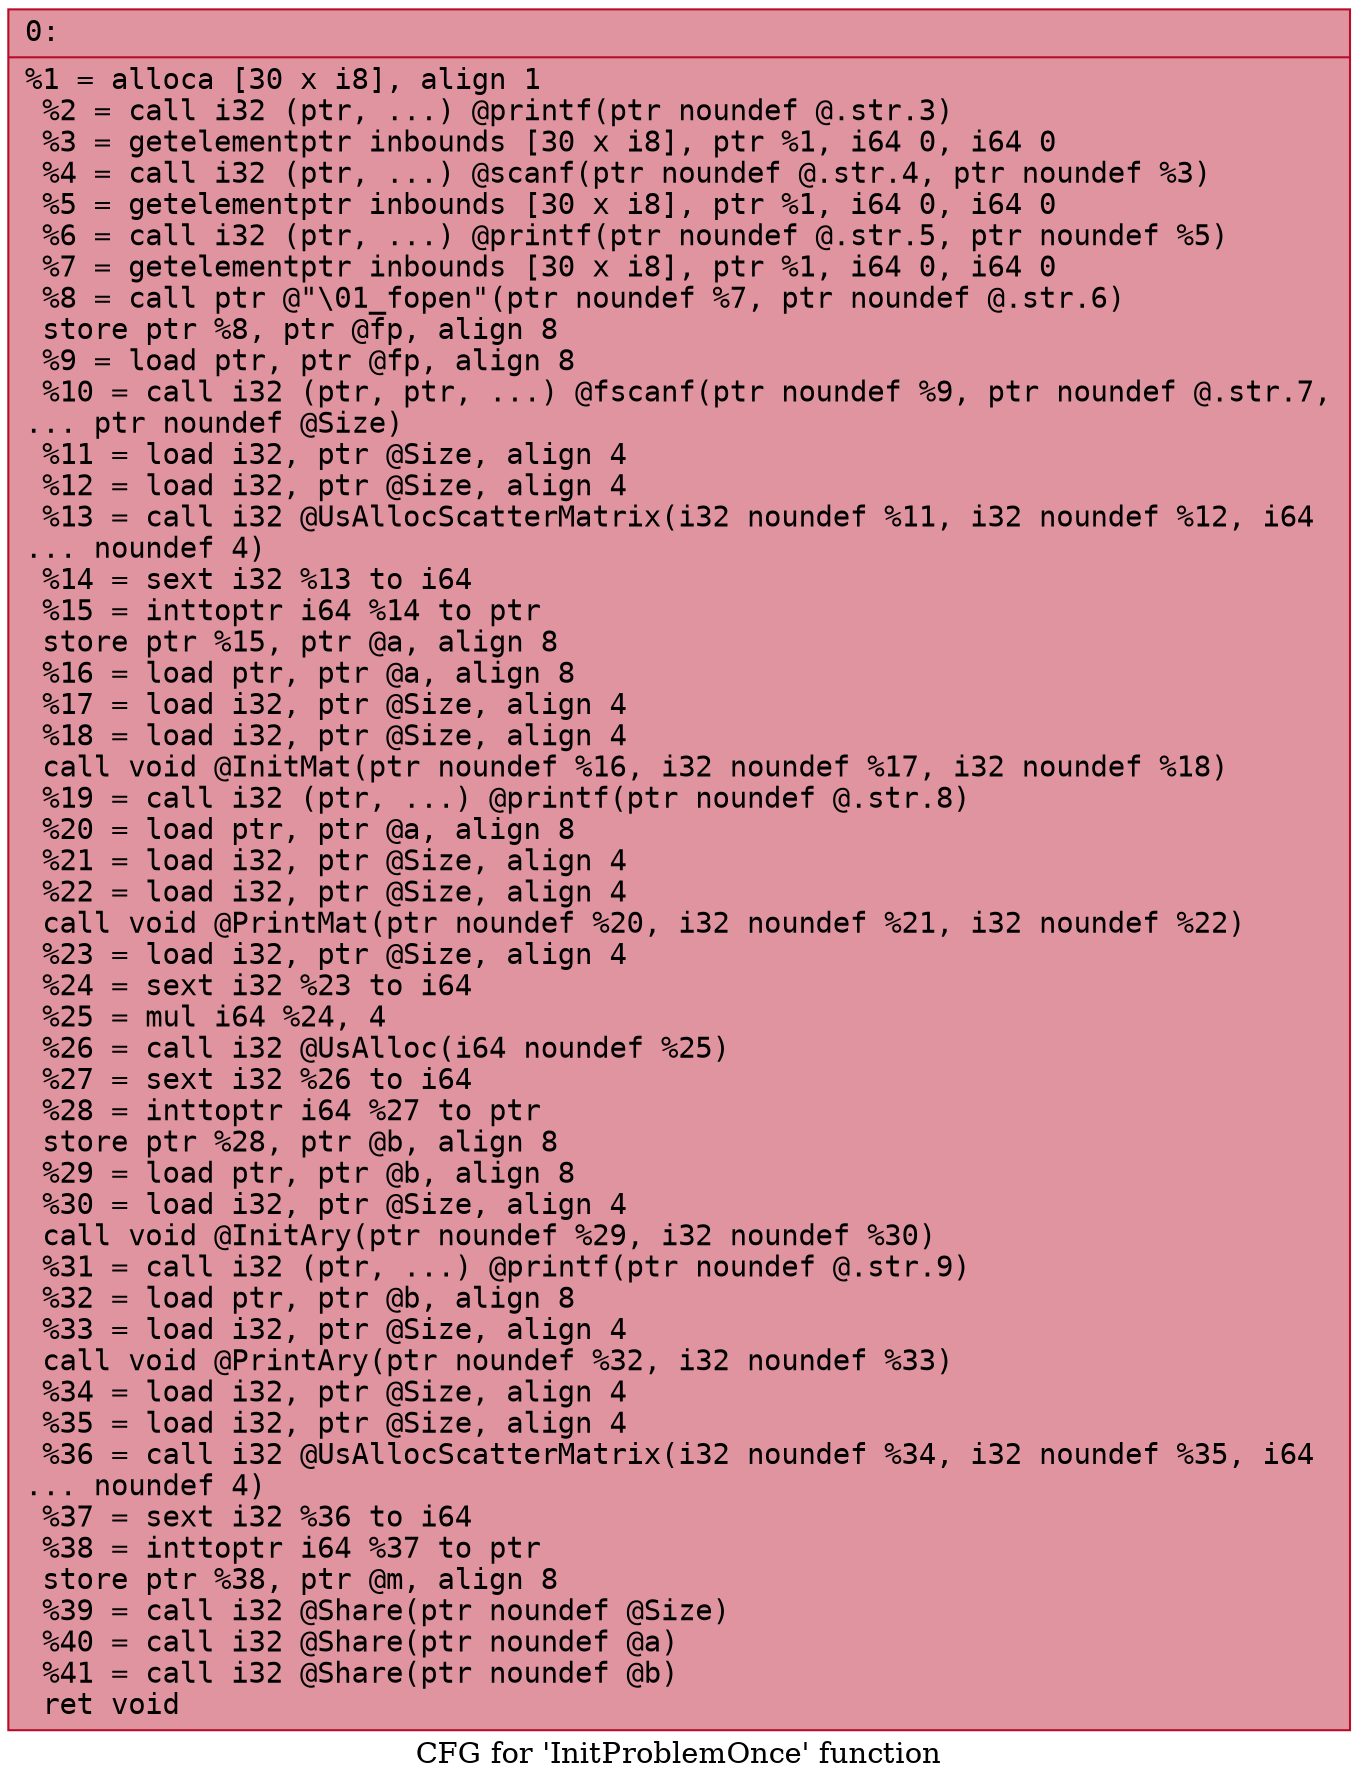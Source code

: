 digraph "CFG for 'InitProblemOnce' function" {
	label="CFG for 'InitProblemOnce' function";

	Node0x600002e32120 [shape=record,color="#b70d28ff", style=filled, fillcolor="#b70d2870" fontname="Courier",label="{0:\l|  %1 = alloca [30 x i8], align 1\l  %2 = call i32 (ptr, ...) @printf(ptr noundef @.str.3)\l  %3 = getelementptr inbounds [30 x i8], ptr %1, i64 0, i64 0\l  %4 = call i32 (ptr, ...) @scanf(ptr noundef @.str.4, ptr noundef %3)\l  %5 = getelementptr inbounds [30 x i8], ptr %1, i64 0, i64 0\l  %6 = call i32 (ptr, ...) @printf(ptr noundef @.str.5, ptr noundef %5)\l  %7 = getelementptr inbounds [30 x i8], ptr %1, i64 0, i64 0\l  %8 = call ptr @\"\\01_fopen\"(ptr noundef %7, ptr noundef @.str.6)\l  store ptr %8, ptr @fp, align 8\l  %9 = load ptr, ptr @fp, align 8\l  %10 = call i32 (ptr, ptr, ...) @fscanf(ptr noundef %9, ptr noundef @.str.7,\l... ptr noundef @Size)\l  %11 = load i32, ptr @Size, align 4\l  %12 = load i32, ptr @Size, align 4\l  %13 = call i32 @UsAllocScatterMatrix(i32 noundef %11, i32 noundef %12, i64\l... noundef 4)\l  %14 = sext i32 %13 to i64\l  %15 = inttoptr i64 %14 to ptr\l  store ptr %15, ptr @a, align 8\l  %16 = load ptr, ptr @a, align 8\l  %17 = load i32, ptr @Size, align 4\l  %18 = load i32, ptr @Size, align 4\l  call void @InitMat(ptr noundef %16, i32 noundef %17, i32 noundef %18)\l  %19 = call i32 (ptr, ...) @printf(ptr noundef @.str.8)\l  %20 = load ptr, ptr @a, align 8\l  %21 = load i32, ptr @Size, align 4\l  %22 = load i32, ptr @Size, align 4\l  call void @PrintMat(ptr noundef %20, i32 noundef %21, i32 noundef %22)\l  %23 = load i32, ptr @Size, align 4\l  %24 = sext i32 %23 to i64\l  %25 = mul i64 %24, 4\l  %26 = call i32 @UsAlloc(i64 noundef %25)\l  %27 = sext i32 %26 to i64\l  %28 = inttoptr i64 %27 to ptr\l  store ptr %28, ptr @b, align 8\l  %29 = load ptr, ptr @b, align 8\l  %30 = load i32, ptr @Size, align 4\l  call void @InitAry(ptr noundef %29, i32 noundef %30)\l  %31 = call i32 (ptr, ...) @printf(ptr noundef @.str.9)\l  %32 = load ptr, ptr @b, align 8\l  %33 = load i32, ptr @Size, align 4\l  call void @PrintAry(ptr noundef %32, i32 noundef %33)\l  %34 = load i32, ptr @Size, align 4\l  %35 = load i32, ptr @Size, align 4\l  %36 = call i32 @UsAllocScatterMatrix(i32 noundef %34, i32 noundef %35, i64\l... noundef 4)\l  %37 = sext i32 %36 to i64\l  %38 = inttoptr i64 %37 to ptr\l  store ptr %38, ptr @m, align 8\l  %39 = call i32 @Share(ptr noundef @Size)\l  %40 = call i32 @Share(ptr noundef @a)\l  %41 = call i32 @Share(ptr noundef @b)\l  ret void\l}"];
}
